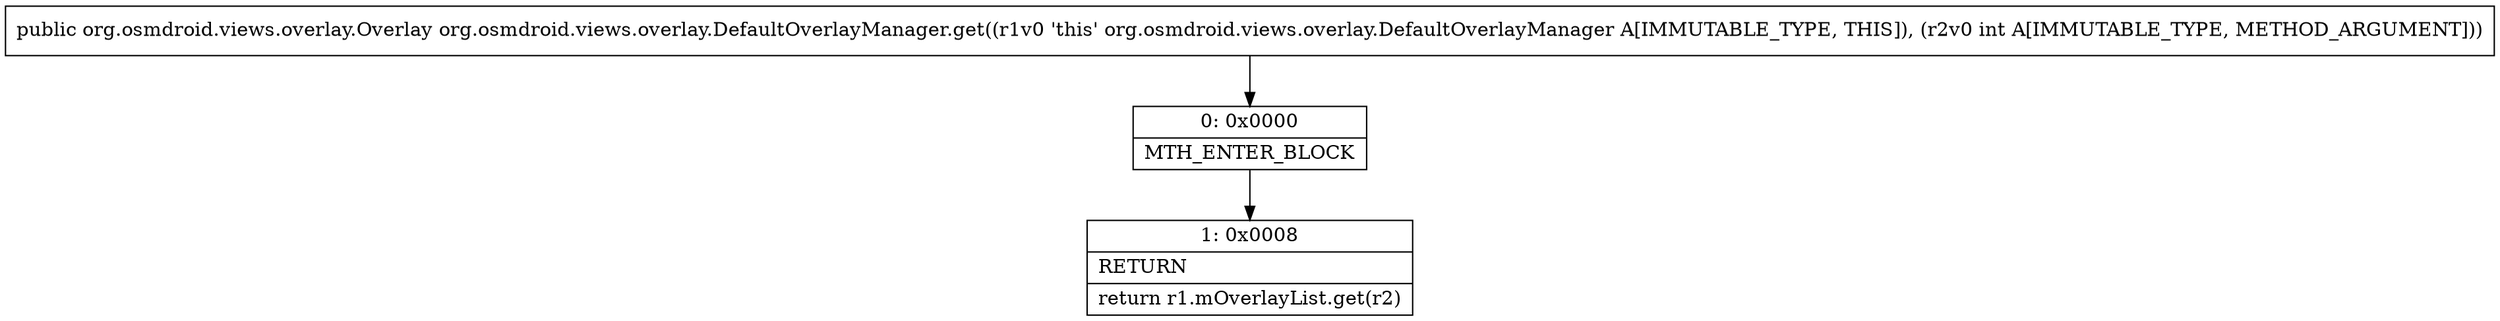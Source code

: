 digraph "CFG fororg.osmdroid.views.overlay.DefaultOverlayManager.get(I)Lorg\/osmdroid\/views\/overlay\/Overlay;" {
Node_0 [shape=record,label="{0\:\ 0x0000|MTH_ENTER_BLOCK\l}"];
Node_1 [shape=record,label="{1\:\ 0x0008|RETURN\l|return r1.mOverlayList.get(r2)\l}"];
MethodNode[shape=record,label="{public org.osmdroid.views.overlay.Overlay org.osmdroid.views.overlay.DefaultOverlayManager.get((r1v0 'this' org.osmdroid.views.overlay.DefaultOverlayManager A[IMMUTABLE_TYPE, THIS]), (r2v0 int A[IMMUTABLE_TYPE, METHOD_ARGUMENT])) }"];
MethodNode -> Node_0;
Node_0 -> Node_1;
}

